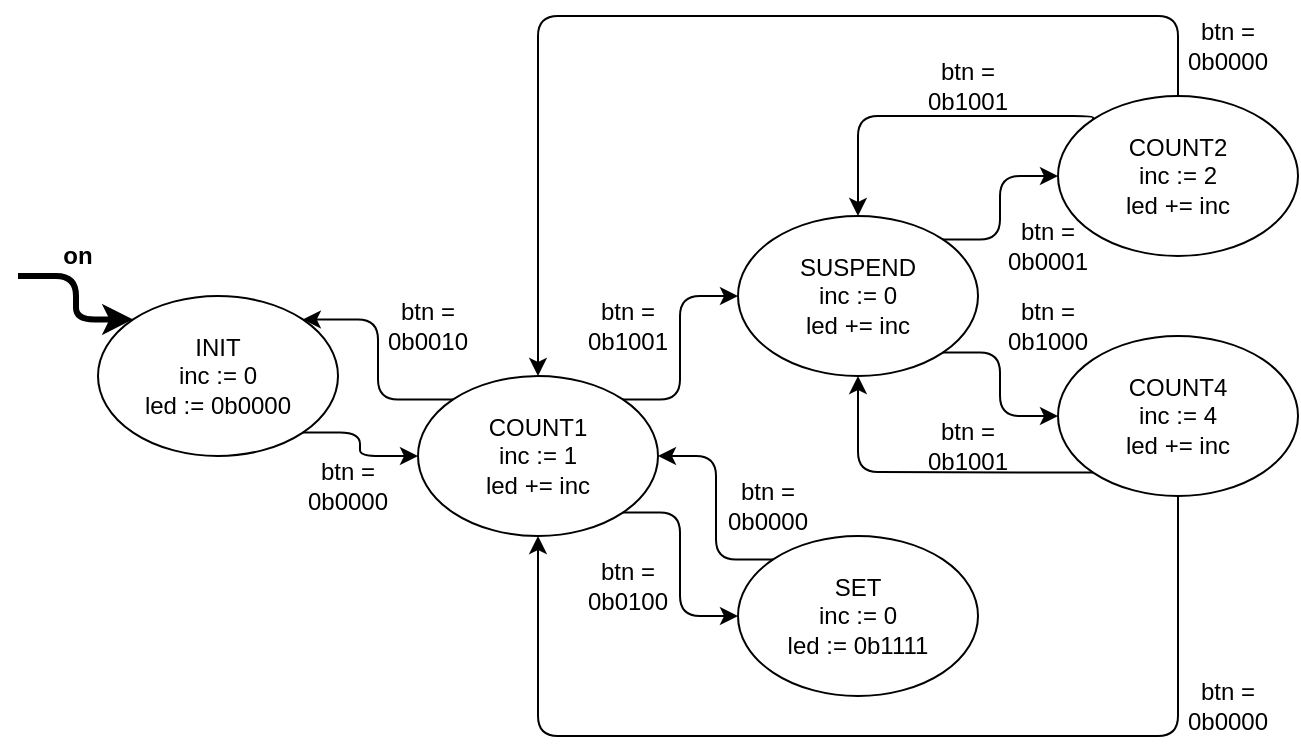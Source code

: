 <mxfile version="13.6.10" type="device"><diagram id="3p7v_bk8o8t1aIa70gzF" name="Page-1"><mxGraphModel dx="782" dy="432" grid="1" gridSize="10" guides="1" tooltips="1" connect="1" arrows="1" fold="1" page="1" pageScale="1" pageWidth="850" pageHeight="1100" math="0" shadow="0"><root><mxCell id="0"/><mxCell id="1" parent="0"/><mxCell id="hKgMPViC3qVY6Jb1gzzJ-1" value="&lt;div&gt;COUNT1&lt;/div&gt;&lt;div&gt;inc := 1&lt;/div&gt;&lt;div&gt;led += inc&lt;br&gt;&lt;/div&gt;" style="ellipse;whiteSpace=wrap;html=1;" vertex="1" parent="1"><mxGeometry x="230" y="220" width="120" height="80" as="geometry"/></mxCell><mxCell id="hKgMPViC3qVY6Jb1gzzJ-2" value="&lt;div&gt;INIT&lt;/div&gt;inc := 0&lt;br&gt;led := 0b0000" style="ellipse;whiteSpace=wrap;html=1;" vertex="1" parent="1"><mxGeometry x="70" y="180" width="120" height="80" as="geometry"/></mxCell><mxCell id="hKgMPViC3qVY6Jb1gzzJ-7" value="SUSPEND&lt;br&gt;&lt;div&gt;inc := 0&lt;/div&gt;&lt;div&gt;led += inc&lt;br&gt;&lt;/div&gt;" style="ellipse;whiteSpace=wrap;html=1;" vertex="1" parent="1"><mxGeometry x="390" y="140" width="120" height="80" as="geometry"/></mxCell><mxCell id="hKgMPViC3qVY6Jb1gzzJ-8" value="&lt;div&gt;COUNT2&lt;/div&gt;&lt;div&gt;inc := 2&lt;/div&gt;&lt;div&gt;led += inc&lt;br&gt;&lt;/div&gt;" style="ellipse;whiteSpace=wrap;html=1;" vertex="1" parent="1"><mxGeometry x="550" y="80" width="120" height="80" as="geometry"/></mxCell><mxCell id="hKgMPViC3qVY6Jb1gzzJ-9" value="&lt;div&gt;COUNT4&lt;/div&gt;&lt;div&gt;inc := 4&lt;/div&gt;&lt;div&gt;led += inc&lt;br&gt;&lt;/div&gt;" style="ellipse;whiteSpace=wrap;html=1;" vertex="1" parent="1"><mxGeometry x="550" y="200" width="120" height="80" as="geometry"/></mxCell><mxCell id="hKgMPViC3qVY6Jb1gzzJ-10" value="&lt;div&gt;SET&lt;/div&gt;&lt;div&gt;inc := 0&lt;br&gt;&lt;/div&gt;&lt;div&gt;led := 0b1111&lt;/div&gt;" style="ellipse;whiteSpace=wrap;html=1;" vertex="1" parent="1"><mxGeometry x="390" y="300" width="120" height="80" as="geometry"/></mxCell><mxCell id="hKgMPViC3qVY6Jb1gzzJ-29" value="" style="edgeStyle=elbowEdgeStyle;elbow=horizontal;endArrow=classic;html=1;exitX=1;exitY=1;exitDx=0;exitDy=0;entryX=0;entryY=0.5;entryDx=0;entryDy=0;" edge="1" parent="1" source="hKgMPViC3qVY6Jb1gzzJ-2" target="hKgMPViC3qVY6Jb1gzzJ-1"><mxGeometry width="50" height="50" relative="1" as="geometry"><mxPoint x="190" y="270" as="sourcePoint"/><mxPoint x="240" y="220" as="targetPoint"/></mxGeometry></mxCell><mxCell id="hKgMPViC3qVY6Jb1gzzJ-30" value="btn = 0b0000" style="text;html=1;strokeColor=none;fillColor=none;align=center;verticalAlign=middle;whiteSpace=wrap;rounded=0;" vertex="1" parent="1"><mxGeometry x="170" y="260" width="50" height="30" as="geometry"/></mxCell><mxCell id="hKgMPViC3qVY6Jb1gzzJ-31" value="" style="edgeStyle=elbowEdgeStyle;elbow=horizontal;endArrow=classic;html=1;exitX=1;exitY=1;exitDx=0;exitDy=0;entryX=0;entryY=0.5;entryDx=0;entryDy=0;" edge="1" parent="1" source="hKgMPViC3qVY6Jb1gzzJ-1" target="hKgMPViC3qVY6Jb1gzzJ-10"><mxGeometry width="50" height="50" relative="1" as="geometry"><mxPoint x="320" y="370" as="sourcePoint"/><mxPoint x="370" y="320" as="targetPoint"/></mxGeometry></mxCell><mxCell id="hKgMPViC3qVY6Jb1gzzJ-33" value="" style="edgeStyle=elbowEdgeStyle;elbow=horizontal;endArrow=classic;html=1;entryX=1;entryY=0;entryDx=0;entryDy=0;exitX=0;exitY=0;exitDx=0;exitDy=0;" edge="1" parent="1" source="hKgMPViC3qVY6Jb1gzzJ-1" target="hKgMPViC3qVY6Jb1gzzJ-2"><mxGeometry width="50" height="50" relative="1" as="geometry"><mxPoint x="220" y="170" as="sourcePoint"/><mxPoint x="270" y="120" as="targetPoint"/></mxGeometry></mxCell><mxCell id="hKgMPViC3qVY6Jb1gzzJ-34" value="btn = 0b0010" style="text;html=1;strokeColor=none;fillColor=none;align=center;verticalAlign=middle;whiteSpace=wrap;rounded=0;" vertex="1" parent="1"><mxGeometry x="210" y="180" width="50" height="30" as="geometry"/></mxCell><mxCell id="hKgMPViC3qVY6Jb1gzzJ-36" value="btn = 0b0100" style="text;html=1;strokeColor=none;fillColor=none;align=center;verticalAlign=middle;whiteSpace=wrap;rounded=0;" vertex="1" parent="1"><mxGeometry x="310" y="310" width="50" height="30" as="geometry"/></mxCell><mxCell id="hKgMPViC3qVY6Jb1gzzJ-37" value="" style="edgeStyle=elbowEdgeStyle;elbow=horizontal;endArrow=classic;html=1;entryX=1;entryY=0.5;entryDx=0;entryDy=0;exitX=0;exitY=0;exitDx=0;exitDy=0;" edge="1" parent="1" source="hKgMPViC3qVY6Jb1gzzJ-10" target="hKgMPViC3qVY6Jb1gzzJ-1"><mxGeometry width="50" height="50" relative="1" as="geometry"><mxPoint x="370" y="300" as="sourcePoint"/><mxPoint x="420" y="250" as="targetPoint"/></mxGeometry></mxCell><mxCell id="hKgMPViC3qVY6Jb1gzzJ-38" value="btn = 0b0000" style="text;html=1;strokeColor=none;fillColor=none;align=center;verticalAlign=middle;whiteSpace=wrap;rounded=0;" vertex="1" parent="1"><mxGeometry x="380" y="270" width="50" height="30" as="geometry"/></mxCell><mxCell id="hKgMPViC3qVY6Jb1gzzJ-39" value="" style="edgeStyle=elbowEdgeStyle;elbow=horizontal;endArrow=classic;html=1;exitX=1;exitY=0;exitDx=0;exitDy=0;entryX=0;entryY=0.5;entryDx=0;entryDy=0;" edge="1" parent="1" source="hKgMPViC3qVY6Jb1gzzJ-1" target="hKgMPViC3qVY6Jb1gzzJ-7"><mxGeometry width="50" height="50" relative="1" as="geometry"><mxPoint x="300" y="190" as="sourcePoint"/><mxPoint x="350" y="140" as="targetPoint"/></mxGeometry></mxCell><mxCell id="hKgMPViC3qVY6Jb1gzzJ-41" value="btn = 0b1001" style="text;html=1;strokeColor=none;fillColor=none;align=center;verticalAlign=middle;whiteSpace=wrap;rounded=0;" vertex="1" parent="1"><mxGeometry x="310" y="180" width="50" height="30" as="geometry"/></mxCell><mxCell id="hKgMPViC3qVY6Jb1gzzJ-42" value="" style="edgeStyle=elbowEdgeStyle;elbow=horizontal;endArrow=classic;html=1;entryX=0;entryY=0;entryDx=0;entryDy=0;strokeWidth=3;" edge="1" parent="1" target="hKgMPViC3qVY6Jb1gzzJ-2"><mxGeometry width="50" height="50" relative="1" as="geometry"><mxPoint x="30" y="170" as="sourcePoint"/><mxPoint x="80" y="120" as="targetPoint"/></mxGeometry></mxCell><mxCell id="hKgMPViC3qVY6Jb1gzzJ-43" value="on" style="text;html=1;strokeColor=none;fillColor=none;align=center;verticalAlign=middle;whiteSpace=wrap;rounded=0;fontStyle=1" vertex="1" parent="1"><mxGeometry x="40" y="150" width="40" height="20" as="geometry"/></mxCell><mxCell id="hKgMPViC3qVY6Jb1gzzJ-46" value="" style="edgeStyle=elbowEdgeStyle;elbow=horizontal;endArrow=classic;html=1;strokeWidth=1;exitX=1;exitY=0;exitDx=0;exitDy=0;entryX=0;entryY=0.5;entryDx=0;entryDy=0;" edge="1" parent="1" source="hKgMPViC3qVY6Jb1gzzJ-7" target="hKgMPViC3qVY6Jb1gzzJ-8"><mxGeometry width="50" height="50" relative="1" as="geometry"><mxPoint x="490" y="140" as="sourcePoint"/><mxPoint x="540" y="90" as="targetPoint"/></mxGeometry></mxCell><mxCell id="hKgMPViC3qVY6Jb1gzzJ-48" value="btn = 0b1000" style="text;html=1;strokeColor=none;fillColor=none;align=center;verticalAlign=middle;whiteSpace=wrap;rounded=0;" vertex="1" parent="1"><mxGeometry x="520" y="180" width="50" height="30" as="geometry"/></mxCell><mxCell id="hKgMPViC3qVY6Jb1gzzJ-49" value="" style="edgeStyle=elbowEdgeStyle;elbow=horizontal;endArrow=classic;html=1;strokeWidth=1;exitX=1;exitY=1;exitDx=0;exitDy=0;entryX=0;entryY=0.5;entryDx=0;entryDy=0;" edge="1" parent="1" source="hKgMPViC3qVY6Jb1gzzJ-7" target="hKgMPViC3qVY6Jb1gzzJ-9"><mxGeometry width="50" height="50" relative="1" as="geometry"><mxPoint x="490" y="280" as="sourcePoint"/><mxPoint x="540" y="230" as="targetPoint"/></mxGeometry></mxCell><mxCell id="hKgMPViC3qVY6Jb1gzzJ-51" value="" style="edgeStyle=elbowEdgeStyle;elbow=vertical;endArrow=classic;html=1;strokeWidth=1;exitX=0;exitY=0;exitDx=0;exitDy=0;entryX=0.5;entryY=0;entryDx=0;entryDy=0;" edge="1" parent="1" source="hKgMPViC3qVY6Jb1gzzJ-8" target="hKgMPViC3qVY6Jb1gzzJ-7"><mxGeometry width="50" height="50" relative="1" as="geometry"><mxPoint x="460" y="60" as="sourcePoint"/><mxPoint x="510" y="10" as="targetPoint"/><Array as="points"><mxPoint x="530" y="90"/></Array></mxGeometry></mxCell><mxCell id="hKgMPViC3qVY6Jb1gzzJ-53" value="btn = 0b0001" style="text;html=1;strokeColor=none;fillColor=none;align=center;verticalAlign=middle;whiteSpace=wrap;rounded=0;" vertex="1" parent="1"><mxGeometry x="520" y="140" width="50" height="30" as="geometry"/></mxCell><mxCell id="hKgMPViC3qVY6Jb1gzzJ-54" value="btn = 0b1001" style="text;html=1;strokeColor=none;fillColor=none;align=center;verticalAlign=middle;whiteSpace=wrap;rounded=0;" vertex="1" parent="1"><mxGeometry x="480" y="60" width="50" height="30" as="geometry"/></mxCell><mxCell id="hKgMPViC3qVY6Jb1gzzJ-56" value="" style="edgeStyle=elbowEdgeStyle;elbow=vertical;endArrow=classic;html=1;strokeWidth=1;entryX=0.5;entryY=1;entryDx=0;entryDy=0;exitX=0;exitY=1;exitDx=0;exitDy=0;" edge="1" parent="1" source="hKgMPViC3qVY6Jb1gzzJ-9" target="hKgMPViC3qVY6Jb1gzzJ-7"><mxGeometry width="50" height="50" relative="1" as="geometry"><mxPoint x="470" y="290" as="sourcePoint"/><mxPoint x="520" y="240" as="targetPoint"/><Array as="points"><mxPoint x="490" y="268"/></Array></mxGeometry></mxCell><mxCell id="hKgMPViC3qVY6Jb1gzzJ-57" value="btn = 0b1001" style="text;html=1;strokeColor=none;fillColor=none;align=center;verticalAlign=middle;whiteSpace=wrap;rounded=0;" vertex="1" parent="1"><mxGeometry x="480" y="240" width="50" height="30" as="geometry"/></mxCell><mxCell id="hKgMPViC3qVY6Jb1gzzJ-59" value="" style="edgeStyle=elbowEdgeStyle;elbow=vertical;endArrow=classic;html=1;strokeWidth=1;exitX=0.5;exitY=1;exitDx=0;exitDy=0;entryX=0.5;entryY=1;entryDx=0;entryDy=0;" edge="1" parent="1" source="hKgMPViC3qVY6Jb1gzzJ-9" target="hKgMPViC3qVY6Jb1gzzJ-1"><mxGeometry width="50" height="50" relative="1" as="geometry"><mxPoint x="580" y="370" as="sourcePoint"/><mxPoint x="630" y="320" as="targetPoint"/><Array as="points"><mxPoint x="510" y="400"/></Array></mxGeometry></mxCell><mxCell id="hKgMPViC3qVY6Jb1gzzJ-60" value="" style="edgeStyle=elbowEdgeStyle;elbow=vertical;endArrow=classic;html=1;strokeWidth=1;entryX=0.5;entryY=0;entryDx=0;entryDy=0;" edge="1" parent="1" source="hKgMPViC3qVY6Jb1gzzJ-8" target="hKgMPViC3qVY6Jb1gzzJ-1"><mxGeometry width="50" height="50" relative="1" as="geometry"><mxPoint x="290" y="110" as="sourcePoint"/><mxPoint x="340" y="60" as="targetPoint"/><Array as="points"><mxPoint x="430" y="40"/></Array></mxGeometry></mxCell><mxCell id="hKgMPViC3qVY6Jb1gzzJ-61" value="btn = 0b0000" style="text;html=1;strokeColor=none;fillColor=none;align=center;verticalAlign=middle;whiteSpace=wrap;rounded=0;" vertex="1" parent="1"><mxGeometry x="610" y="40" width="50" height="30" as="geometry"/></mxCell><mxCell id="hKgMPViC3qVY6Jb1gzzJ-62" value="btn = 0b0000" style="text;html=1;strokeColor=none;fillColor=none;align=center;verticalAlign=middle;whiteSpace=wrap;rounded=0;" vertex="1" parent="1"><mxGeometry x="610" y="370" width="50" height="30" as="geometry"/></mxCell></root></mxGraphModel></diagram></mxfile>